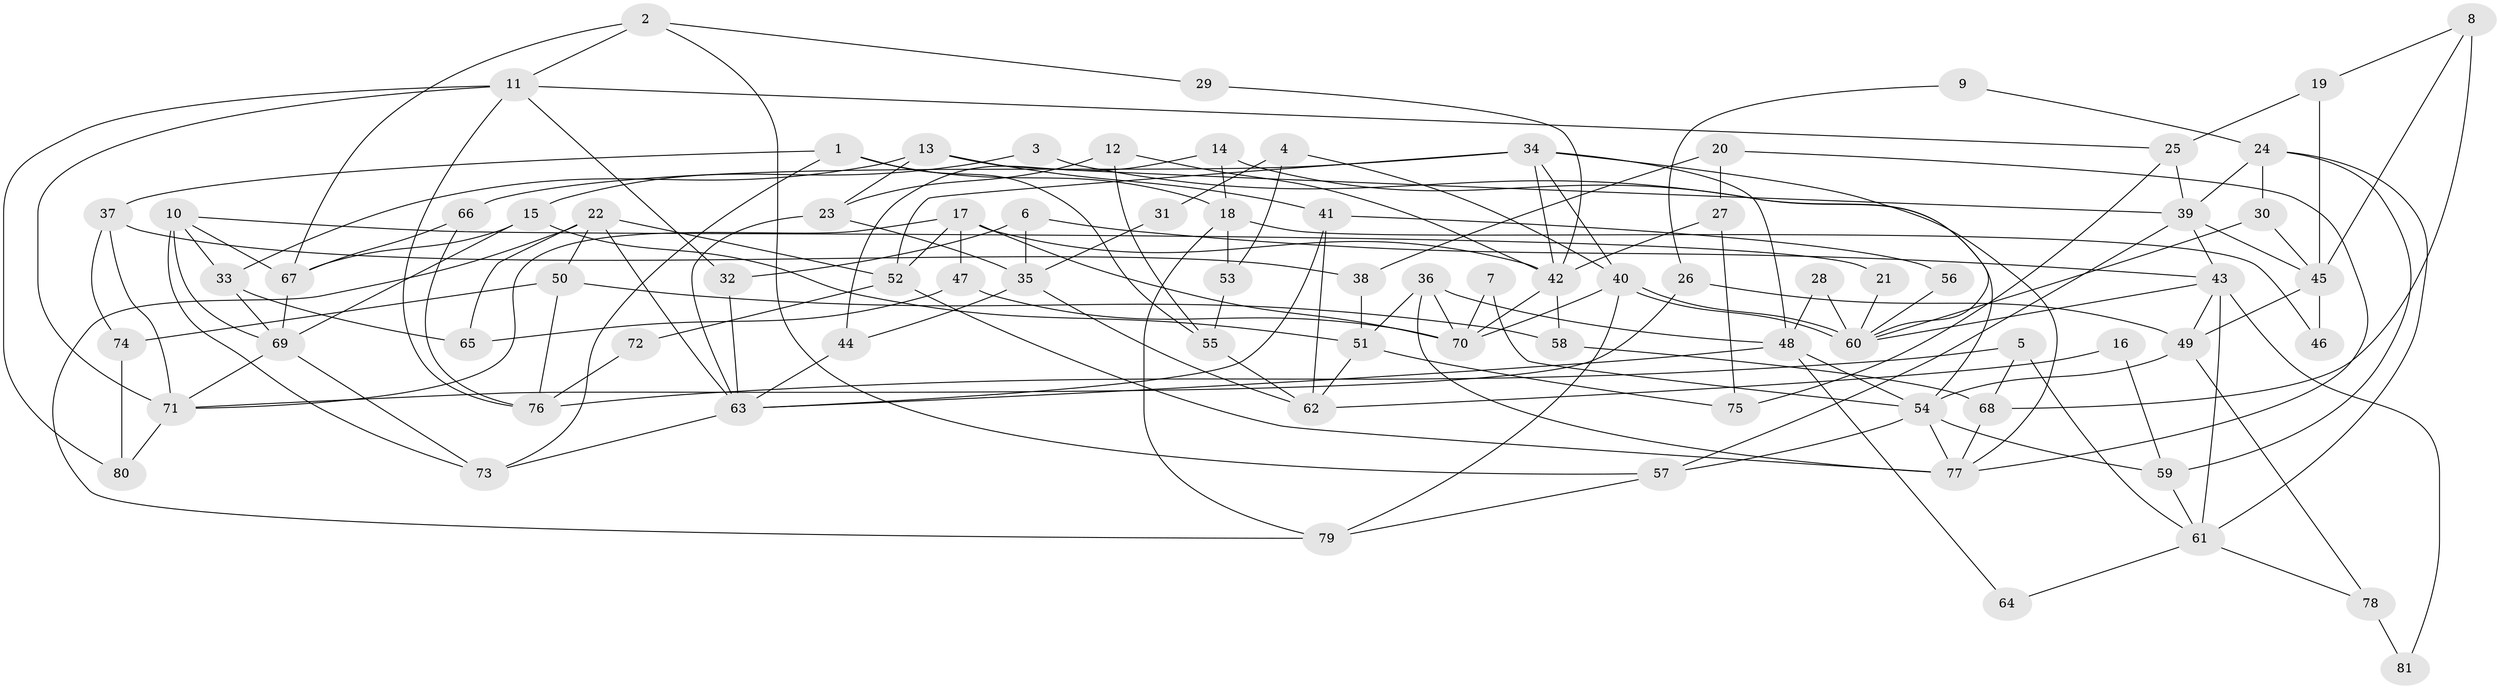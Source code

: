 // coarse degree distribution, {6: 0.16981132075471697, 4: 0.18867924528301888, 2: 0.1320754716981132, 5: 0.1320754716981132, 3: 0.18867924528301888, 7: 0.03773584905660377, 8: 0.07547169811320754, 9: 0.05660377358490566, 10: 0.018867924528301886}
// Generated by graph-tools (version 1.1) at 2025/23/03/03/25 07:23:58]
// undirected, 81 vertices, 162 edges
graph export_dot {
graph [start="1"]
  node [color=gray90,style=filled];
  1;
  2;
  3;
  4;
  5;
  6;
  7;
  8;
  9;
  10;
  11;
  12;
  13;
  14;
  15;
  16;
  17;
  18;
  19;
  20;
  21;
  22;
  23;
  24;
  25;
  26;
  27;
  28;
  29;
  30;
  31;
  32;
  33;
  34;
  35;
  36;
  37;
  38;
  39;
  40;
  41;
  42;
  43;
  44;
  45;
  46;
  47;
  48;
  49;
  50;
  51;
  52;
  53;
  54;
  55;
  56;
  57;
  58;
  59;
  60;
  61;
  62;
  63;
  64;
  65;
  66;
  67;
  68;
  69;
  70;
  71;
  72;
  73;
  74;
  75;
  76;
  77;
  78;
  79;
  80;
  81;
  1 -- 73;
  1 -- 18;
  1 -- 37;
  1 -- 55;
  2 -- 57;
  2 -- 11;
  2 -- 29;
  2 -- 67;
  3 -- 54;
  3 -- 15;
  4 -- 53;
  4 -- 40;
  4 -- 31;
  5 -- 76;
  5 -- 68;
  5 -- 61;
  6 -- 43;
  6 -- 35;
  6 -- 32;
  7 -- 54;
  7 -- 70;
  8 -- 45;
  8 -- 68;
  8 -- 19;
  9 -- 24;
  9 -- 26;
  10 -- 33;
  10 -- 73;
  10 -- 21;
  10 -- 67;
  10 -- 69;
  11 -- 71;
  11 -- 32;
  11 -- 25;
  11 -- 76;
  11 -- 80;
  12 -- 23;
  12 -- 42;
  12 -- 55;
  13 -- 41;
  13 -- 33;
  13 -- 23;
  13 -- 39;
  14 -- 44;
  14 -- 60;
  14 -- 18;
  15 -- 69;
  15 -- 67;
  15 -- 51;
  16 -- 59;
  16 -- 62;
  17 -- 42;
  17 -- 71;
  17 -- 47;
  17 -- 52;
  17 -- 70;
  18 -- 79;
  18 -- 46;
  18 -- 53;
  19 -- 25;
  19 -- 45;
  20 -- 38;
  20 -- 27;
  20 -- 77;
  21 -- 60;
  22 -- 79;
  22 -- 52;
  22 -- 50;
  22 -- 63;
  22 -- 65;
  23 -- 63;
  23 -- 35;
  24 -- 39;
  24 -- 59;
  24 -- 30;
  24 -- 61;
  25 -- 39;
  25 -- 75;
  26 -- 71;
  26 -- 49;
  27 -- 42;
  27 -- 75;
  28 -- 48;
  28 -- 60;
  29 -- 42;
  30 -- 45;
  30 -- 60;
  31 -- 35;
  32 -- 63;
  33 -- 69;
  33 -- 65;
  34 -- 40;
  34 -- 77;
  34 -- 42;
  34 -- 48;
  34 -- 52;
  34 -- 66;
  35 -- 62;
  35 -- 44;
  36 -- 77;
  36 -- 48;
  36 -- 51;
  36 -- 70;
  37 -- 74;
  37 -- 38;
  37 -- 71;
  38 -- 51;
  39 -- 43;
  39 -- 45;
  39 -- 57;
  40 -- 70;
  40 -- 60;
  40 -- 60;
  40 -- 79;
  41 -- 62;
  41 -- 63;
  41 -- 56;
  42 -- 70;
  42 -- 58;
  43 -- 61;
  43 -- 60;
  43 -- 49;
  43 -- 81;
  44 -- 63;
  45 -- 46;
  45 -- 49;
  47 -- 70;
  47 -- 65;
  48 -- 54;
  48 -- 63;
  48 -- 64;
  49 -- 54;
  49 -- 78;
  50 -- 76;
  50 -- 58;
  50 -- 74;
  51 -- 62;
  51 -- 75;
  52 -- 72;
  52 -- 77;
  53 -- 55;
  54 -- 77;
  54 -- 57;
  54 -- 59;
  55 -- 62;
  56 -- 60;
  57 -- 79;
  58 -- 68;
  59 -- 61;
  61 -- 64;
  61 -- 78;
  63 -- 73;
  66 -- 67;
  66 -- 76;
  67 -- 69;
  68 -- 77;
  69 -- 71;
  69 -- 73;
  71 -- 80;
  72 -- 76;
  74 -- 80;
  78 -- 81;
}
